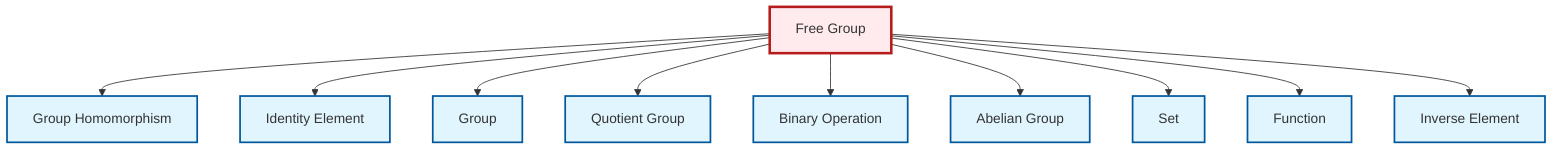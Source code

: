 graph TD
    classDef definition fill:#e1f5fe,stroke:#01579b,stroke-width:2px
    classDef theorem fill:#f3e5f5,stroke:#4a148c,stroke-width:2px
    classDef axiom fill:#fff3e0,stroke:#e65100,stroke-width:2px
    classDef example fill:#e8f5e9,stroke:#1b5e20,stroke-width:2px
    classDef current fill:#ffebee,stroke:#b71c1c,stroke-width:3px
    def-homomorphism["Group Homomorphism"]:::definition
    def-quotient-group["Quotient Group"]:::definition
    def-function["Function"]:::definition
    def-group["Group"]:::definition
    def-abelian-group["Abelian Group"]:::definition
    def-binary-operation["Binary Operation"]:::definition
    def-identity-element["Identity Element"]:::definition
    def-set["Set"]:::definition
    def-inverse-element["Inverse Element"]:::definition
    def-free-group["Free Group"]:::definition
    def-free-group --> def-homomorphism
    def-free-group --> def-identity-element
    def-free-group --> def-group
    def-free-group --> def-quotient-group
    def-free-group --> def-binary-operation
    def-free-group --> def-abelian-group
    def-free-group --> def-set
    def-free-group --> def-function
    def-free-group --> def-inverse-element
    class def-free-group current